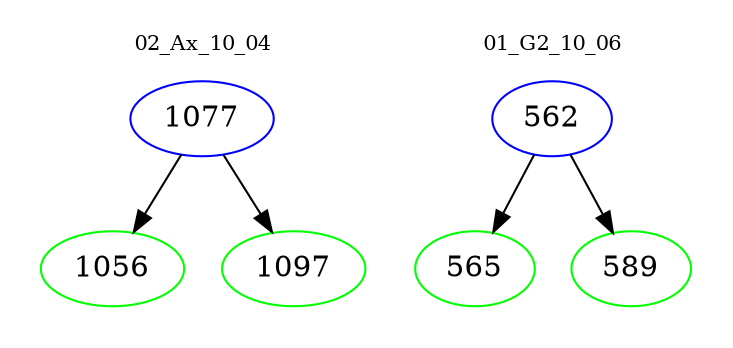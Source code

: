 digraph{
subgraph cluster_0 {
color = white
label = "02_Ax_10_04";
fontsize=10;
T0_1077 [label="1077", color="blue"]
T0_1077 -> T0_1056 [color="black"]
T0_1056 [label="1056", color="green"]
T0_1077 -> T0_1097 [color="black"]
T0_1097 [label="1097", color="green"]
}
subgraph cluster_1 {
color = white
label = "01_G2_10_06";
fontsize=10;
T1_562 [label="562", color="blue"]
T1_562 -> T1_565 [color="black"]
T1_565 [label="565", color="green"]
T1_562 -> T1_589 [color="black"]
T1_589 [label="589", color="green"]
}
}
